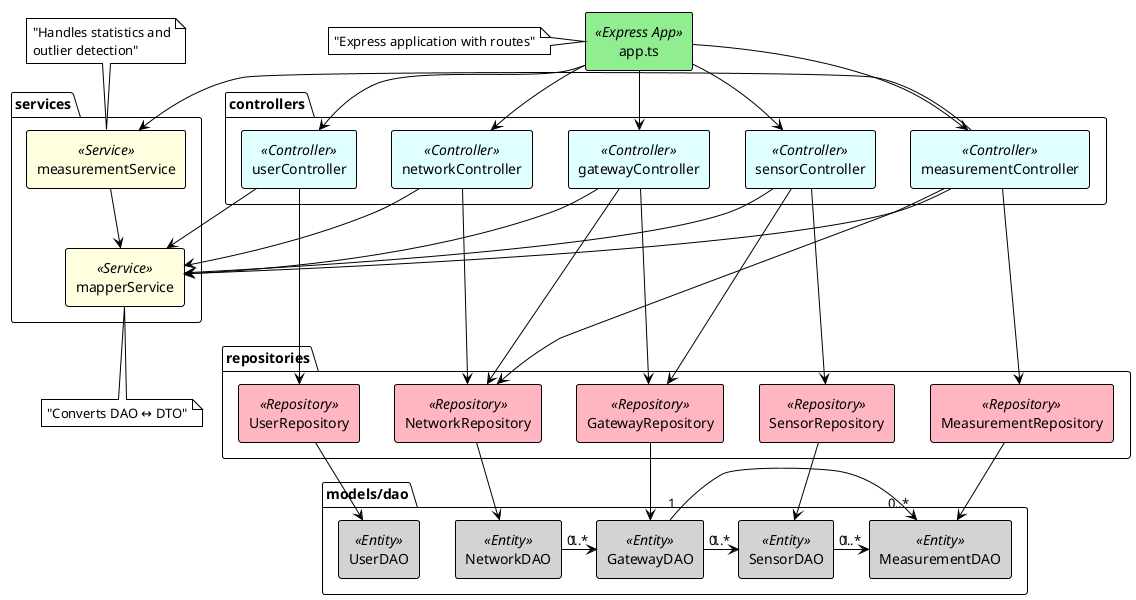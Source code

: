@startuml Dependency Graph - GeoControl System (Simplified)

!theme plain
skinparam backgroundColor white
skinparam componentStyle rectangle

!define WEBAPP_COLOR lightgreen
!define CONTROLLER_COLOR lightcyan
!define SERVICE_COLOR lightyellow
!define REPOSITORY_COLOR lightpink
!define MODEL_COLOR lightgray

' Main Application Layer
component "app.ts" as app <<Express App>> #WEBAPP_COLOR

' Controllers Layer
package "controllers" {
    component "userController" <<Controller>> #CONTROLLER_COLOR
    component "networkController" <<Controller>> #CONTROLLER_COLOR
    component "gatewayController" <<Controller>> #CONTROLLER_COLOR
    component "sensorController" <<Controller>> #CONTROLLER_COLOR
    component "measurementController" <<Controller>> #CONTROLLER_COLOR
}

' Services Layer
package "services" {
    component "mapperService" <<Service>> #SERVICE_COLOR
    component "measurementService" <<Service>> #SERVICE_COLOR
}

' Repository Layer
package "repositories" {
    component "UserRepository" <<Repository>> #REPOSITORY_COLOR
    component "NetworkRepository" <<Repository>> #REPOSITORY_COLOR
    component "GatewayRepository" <<Repository>> #REPOSITORY_COLOR
    component "SensorRepository" <<Repository>> #REPOSITORY_COLOR
    component "MeasurementRepository" <<Repository>> #REPOSITORY_COLOR
}

' Database Entities (DAO)
package "models/dao" {
    component "UserDAO" <<Entity>> #MODEL_COLOR
    component "NetworkDAO" <<Entity>> #MODEL_COLOR
    component "GatewayDAO" <<Entity>> #MODEL_COLOR
    component "SensorDAO" <<Entity>> #MODEL_COLOR
    component "MeasurementDAO" <<Entity>> #MODEL_COLOR
}

' Main Application Flow
app --> userController
app --> networkController
app --> gatewayController
app --> sensorController
app --> measurementController

' Controllers to Services
userController -right--> mapperService
networkController -right--> mapperService
gatewayController -right--> mapperService
sensorController -right--> mapperService
measurementController -right--> measurementService
measurementController -right--> mapperService

' Controllers to Repositories
userController -down--> UserRepository
networkController -down--> NetworkRepository
gatewayController -down-> GatewayRepository
gatewayController -down--> NetworkRepository
sensorController -down-> SensorRepository
sensorController -down--> GatewayRepository
measurementController -down-> MeasurementRepository
measurementController -down-> NetworkRepository

' Services dependencies
measurementService --> mapperService

' Repositories manage DAOs
UserRepository --> UserDAO
NetworkRepository --> NetworkDAO
GatewayRepository --> GatewayDAO
SensorRepository --> SensorDAO
MeasurementRepository --> MeasurementDAO

' Entity Relationships
NetworkDAO "1" -right-> "0..*" GatewayDAO
GatewayDAO "1" -right-> "0..*" SensorDAO
SensorDAO "1" -right-> "0..*" MeasurementDAO
GatewayDAO "1" -right-> "0..*" MeasurementDAO

' Notes for clarity
note left of app : "Express application with routes"
note top of measurementService : "Handles statistics and\noutlier detection"
note bottom of mapperService : "Converts DAO ↔ DTO"

@enduml